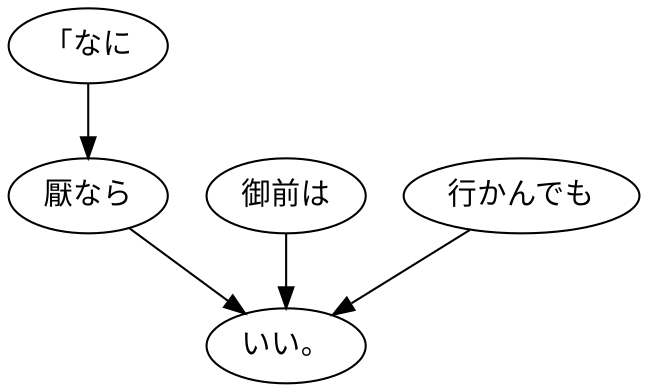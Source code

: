 digraph graph6040 {
	node0 [label="「なに"];
	node1 [label="厭なら"];
	node2 [label="御前は"];
	node3 [label="行かんでも"];
	node4 [label="いい。"];
	node0 -> node1;
	node1 -> node4;
	node2 -> node4;
	node3 -> node4;
}
